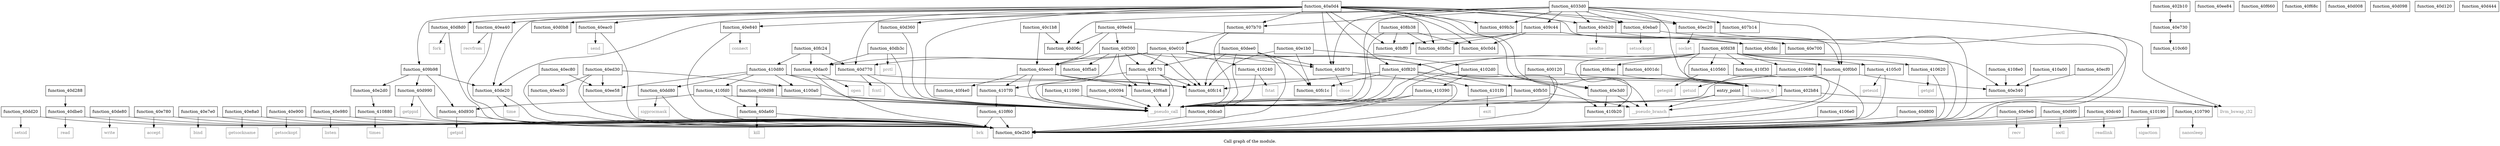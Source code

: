 digraph "Call graph of the module." {
  label="Call graph of the module.";
  node [shape=record];

  Node_function_40d990 [label="{function_40d990}"];
  Node_function_40dd20 [label="{function_40dd20}"];
  Node_function_40dd80 [label="{function_40dd80}"];
  Node_function_40de20 [label="{function_40de20}"];
  Node_function_40eac0 [label="{function_40eac0}"];
  Node_function_40de80 [label="{function_40de80}"];
  Node_function_40dee0 [label="{function_40dee0}"];
  Node_function_40eba0 [label="{function_40eba0}"];
  Node_function_40e340 [label="{function_40e340}"];
  Node_function_40ec20 [label="{function_40ec20}"];
  Node_function_40e3d0 [label="{function_40e3d0}"];
  Node_function_40d8d0 [label="{function_40d8d0}"];
  Node_function_40fc14 [label="{function_40fc14}"];
  Node_function_40d870 [label="{function_40d870}"];
  Node_function_40d930 [label="{function_40d930}"];
  Node_function_40ec80 [label="{function_40ec80}"];
  Node_function_40e700 [label="{function_40e700}"];
  Node_function_40ecf0 [label="{function_40ecf0}"];
  Node_function_40fb50 [label="{function_40fb50}"];
  Node_function_40e730 [label="{function_40e730}"];
  Node_function_40ed30 [label="{function_40ed30}"];
  Node_function_40f6a8 [label="{function_40f6a8}"];
  Node_function_40e780 [label="{function_40e780}"];
  Node_function_40ee30 [label="{function_40ee30}"];
  Node_function_40ee58 [label="{function_40ee58}"];
  Node_function_40e7e0 [label="{function_40e7e0}"];
  Node_function_40ee84 [label="{function_40ee84}"];
  Node_function_40eec0 [label="{function_40eec0}"];
  Node_function_40e840 [label="{function_40e840}"];
  Node_function_40f0b0 [label="{function_40f0b0}"];
  Node_function_40e8a0 [label="{function_40e8a0}"];
  Node_function_40f170 [label="{function_40f170}"];
  Node_function_40f300 [label="{function_40f300}"];
  Node_function_40e900 [label="{function_40e900}"];
  Node_function_40f4e0 [label="{function_40f4e0}"];
  Node_function_40e980 [label="{function_40e980}"];
  Node_function_40f5a0 [label="{function_40f5a0}"];
  Node_function_40e9e0 [label="{function_40e9e0}"];
  Node_function_40e010 [label="{function_40e010}"];
  Node_function_40fc1c [label="{function_40fc1c}"];
  Node_function_40e1b0 [label="{function_40e1b0}"];
  Node_function_40e2b0 [label="{function_40e2b0}"];
  Node_function_40eb20 [label="{function_40eb20}"];
  Node_function_40d9f0 [label="{function_40d9f0}"];
  Node_function_40da60 [label="{function_40da60}"];
  Node_function_40dac0 [label="{function_40dac0}"];
  Node_function_40f820 [label="{function_40f820}"];
  Node_function_40db3c [label="{function_40db3c}"];
  Node_function_40dbe0 [label="{function_40dbe0}"];
  Node_function_40dc40 [label="{function_40dc40}"];
  Node_function_40dca0 [label="{function_40dca0}"];
  Node_function_40e2d0 [label="{function_40e2d0}"];
  Node_function_40f660 [label="{function_40f660}"];
  Node_function_40ea40 [label="{function_40ea40}"];
  Node_function_4101f0 [label="{function_4101f0}"];
  Node_function_410240 [label="{function_410240}"];
  Node_function_4102d0 [label="{function_4102d0}"];
  Node_function_410390 [label="{function_410390}"];
  Node_function_410560 [label="{function_410560}"];
  Node_function_4105c0 [label="{function_4105c0}"];
  Node_function_410620 [label="{function_410620}"];
  Node_function_4100a0 [label="{function_4100a0}"];
  Node_function_410190 [label="{function_410190}"];
  Node_function_40fcac [label="{function_40fcac}"];
  Node_function_40fc24 [label="{function_40fc24}"];
  Node_function_40fd38 [label="{function_40fd38}"];
  Node_times [color="gray50", fontcolor="gray50", label="{times}"];
  Node_brk [color="gray50", fontcolor="gray50", label="{brk}"];
  Node_llvm_bswap_i32 [color="gray50", fontcolor="gray50", label="{llvm_bswap_i32}"];
  Node_function_410680 [label="{function_410680}"];
  Node_function_4106e0 [label="{function_4106e0}"];
  Node_function_410790 [label="{function_410790}"];
  Node_function_4107f0 [label="{function_4107f0}"];
  Node_function_410880 [label="{function_410880}"];
  Node_function_4108e0 [label="{function_4108e0}"];
  Node_function_410a00 [label="{function_410a00}"];
  Node_function_410b20 [label="{function_410b20}"];
  Node_function_410c60 [label="{function_410c60}"];
  Node_function_410d80 [label="{function_410d80}"];
  Node_function_410f30 [label="{function_410f30}"];
  Node_function_410f60 [label="{function_410f60}"];
  Node_function_410fd0 [label="{function_410fd0}"];
  Node_function_411090 [label="{function_411090}"];
  Node_unknown_0 [color="gray50", fontcolor="gray50", label="{unknown_0}"];
  Node_fcntl [color="gray50", fontcolor="gray50", label="{fcntl}"];
  Node_close [color="gray50", fontcolor="gray50", label="{close}"];
  Node_fork [color="gray50", fontcolor="gray50", label="{fork}"];
  Node_getpid [color="gray50", fontcolor="gray50", label="{getpid}"];
  Node_getppid [color="gray50", fontcolor="gray50", label="{getppid}"];
  Node_ioctl [color="gray50", fontcolor="gray50", label="{ioctl}"];
  Node_kill [color="gray50", fontcolor="gray50", label="{kill}"];
  Node_open [color="gray50", fontcolor="gray50", label="{open}"];
  Node_prctl [color="gray50", fontcolor="gray50", label="{prctl}"];
  Node_read [color="gray50", fontcolor="gray50", label="{read}"];
  Node_readlink [color="gray50", fontcolor="gray50", label="{readlink}"];
  Node_setsid [color="gray50", fontcolor="gray50", label="{setsid}"];
  Node_sigprocmask [color="gray50", fontcolor="gray50", label="{sigprocmask}"];
  Node_time [color="gray50", fontcolor="gray50", label="{time}"];
  Node_write [color="gray50", fontcolor="gray50", label="{write}"];
  Node_accept [color="gray50", fontcolor="gray50", label="{accept}"];
  Node_bind [color="gray50", fontcolor="gray50", label="{bind}"];
  Node_connect [color="gray50", fontcolor="gray50", label="{connect}"];
  Node_getsockname [color="gray50", fontcolor="gray50", label="{getsockname}"];
  Node_getsockopt [color="gray50", fontcolor="gray50", label="{getsockopt}"];
  Node_listen [color="gray50", fontcolor="gray50", label="{listen}"];
  Node_recv [color="gray50", fontcolor="gray50", label="{recv}"];
  Node_recvfrom [color="gray50", fontcolor="gray50", label="{recvfrom}"];
  Node_send [color="gray50", fontcolor="gray50", label="{send}"];
  Node_sendto [color="gray50", fontcolor="gray50", label="{sendto}"];
  Node_setsockopt [color="gray50", fontcolor="gray50", label="{setsockopt}"];
  Node_socket [color="gray50", fontcolor="gray50", label="{socket}"];
  Node_sigaction [color="gray50", fontcolor="gray50", label="{sigaction}"];
  Node_exit [color="gray50", fontcolor="gray50", label="{exit}"];
  Node_fstat [color="gray50", fontcolor="gray50", label="{fstat}"];
  Node_getegid [color="gray50", fontcolor="gray50", label="{getegid}"];
  Node_geteuid [color="gray50", fontcolor="gray50", label="{geteuid}"];
  Node_getgid [color="gray50", fontcolor="gray50", label="{getgid}"];
  Node_getuid [color="gray50", fontcolor="gray50", label="{getuid}"];
  Node_nanosleep [color="gray50", fontcolor="gray50", label="{nanosleep}"];
  Node___pseudo_call [color="gray50", fontcolor="gray50", label="{__pseudo_call}"];
  Node___pseudo_branch [color="gray50", fontcolor="gray50", label="{__pseudo_branch}"];
  Node_function_400094 [label="{function_400094}"];
  Node_function_400120 [label="{function_400120}"];
  Node_function_4001dc [label="{function_4001dc}"];
  Node_entry_point [label="{entry_point}"];
  Node_function_402b10 [label="{function_402b10}"];
  Node_function_402b84 [label="{function_402b84}"];
  Node_function_4033d0 [label="{function_4033d0}"];
  Node_function_40a0d4 [label="{function_40a0d4}"];
  Node_function_407b14 [label="{function_407b14}"];
  Node_function_407b70 [label="{function_407b70}"];
  Node_function_408b38 [label="{function_408b38}"];
  Node_function_409b3c [label="{function_409b3c}"];
  Node_function_409b98 [label="{function_409b98}"];
  Node_function_409c44 [label="{function_409c44}"];
  Node_function_409d98 [label="{function_409d98}"];
  Node_function_409ed4 [label="{function_409ed4}"];
  Node_function_40f68c [label="{function_40f68c}"];
  Node_function_40bfbc [label="{function_40bfbc}"];
  Node_function_40bff0 [label="{function_40bff0}"];
  Node_function_40c0d4 [label="{function_40c0d4}"];
  Node_function_40c1b8 [label="{function_40c1b8}"];
  Node_function_40cfdc [label="{function_40cfdc}"];
  Node_function_40d008 [label="{function_40d008}"];
  Node_function_40d06c [label="{function_40d06c}"];
  Node_function_40d098 [label="{function_40d098}"];
  Node_function_40d0b8 [label="{function_40d0b8}"];
  Node_function_40d120 [label="{function_40d120}"];
  Node_function_40d288 [label="{function_40d288}"];
  Node_function_40d360 [label="{function_40d360}"];
  Node_function_40d444 [label="{function_40d444}"];
  Node_function_40d770 [label="{function_40d770}"];
  Node_function_40d800 [label="{function_40d800}"];
  Node_function_40d990 -> Node_function_40e2b0;
  Node_function_40d990 -> Node_getppid;
  Node_function_40dd20 -> Node_function_40e2b0;
  Node_function_40dd20 -> Node_setsid;
  Node_function_40dd80 -> Node_function_40e2b0;
  Node_function_40dd80 -> Node_sigprocmask;
  Node_function_40de20 -> Node_function_40e2b0;
  Node_function_40de20 -> Node_time;
  Node_function_40eac0 -> Node_function_40e2b0;
  Node_function_40eac0 -> Node_send;
  Node_function_40de80 -> Node_function_40e2b0;
  Node_function_40de80 -> Node_write;
  Node_function_40dee0 -> Node_function_40fc14;
  Node_function_40dee0 -> Node_function_40d870;
  Node_function_40dee0 -> Node_function_40f170;
  Node_function_40dee0 -> Node_function_40fc1c;
  Node_function_40dee0 -> Node_function_40e2b0;
  Node_function_40dee0 -> Node___pseudo_call;
  Node_function_40eba0 -> Node_function_40e2b0;
  Node_function_40eba0 -> Node_setsockopt;
  Node_function_40ec20 -> Node_function_40e2b0;
  Node_function_40ec20 -> Node_socket;
  Node_function_40e3d0 -> Node_function_410b20;
  Node_function_40e3d0 -> Node___pseudo_branch;
  Node_function_40d8d0 -> Node_function_40e2b0;
  Node_function_40d8d0 -> Node_fork;
  Node_function_40d870 -> Node_function_40e2b0;
  Node_function_40d870 -> Node_close;
  Node_function_40d930 -> Node_function_40e2b0;
  Node_function_40d930 -> Node_getpid;
  Node_function_40ec80 -> Node_function_40ee58;
  Node_function_40ec80 -> Node_function_40e2b0;
  Node_function_40ecf0 -> Node_function_40e340;
  Node_function_40fb50 -> Node___pseudo_call;
  Node_function_40fb50 -> Node___pseudo_branch;
  Node_function_40e730 -> Node_function_410c60;
  Node_function_40ed30 -> Node_function_40ee30;
  Node_function_40ed30 -> Node_function_40ee58;
  Node_function_40ed30 -> Node_function_40e2b0;
  Node_function_40ed30 -> Node_function_4100a0;
  Node_function_40f6a8 -> Node___pseudo_call;
  Node_function_40e780 -> Node_function_40e2b0;
  Node_function_40e780 -> Node_accept;
  Node_function_40e7e0 -> Node_function_40e2b0;
  Node_function_40e7e0 -> Node_bind;
  Node_function_40eec0 -> Node_function_40fc14;
  Node_function_40eec0 -> Node_function_40f6a8;
  Node_function_40eec0 -> Node_function_40f4e0;
  Node_function_40eec0 -> Node_function_4107f0;
  Node_function_40eec0 -> Node___pseudo_call;
  Node_function_40e840 -> Node_function_40e2b0;
  Node_function_40e840 -> Node_connect;
  Node_function_40f0b0 -> Node_function_40e340;
  Node_function_40f0b0 -> Node_function_40e2b0;
  Node_function_40f0b0 -> Node___pseudo_call;
  Node_function_40e8a0 -> Node_function_40e2b0;
  Node_function_40e8a0 -> Node_getsockname;
  Node_function_40f170 -> Node_function_40fc14;
  Node_function_40f170 -> Node_function_40f6a8;
  Node_function_40f170 -> Node_function_4107f0;
  Node_function_40f170 -> Node___pseudo_call;
  Node_function_40f300 -> Node_function_40fc14;
  Node_function_40f300 -> Node_function_40f6a8;
  Node_function_40f300 -> Node_function_40eec0;
  Node_function_40f300 -> Node_function_40f170;
  Node_function_40f300 -> Node_function_40f5a0;
  Node_function_40f300 -> Node_function_410b20;
  Node_function_40f300 -> Node___pseudo_call;
  Node_function_40e900 -> Node_function_40e2b0;
  Node_function_40e900 -> Node_getsockopt;
  Node_function_40e980 -> Node_function_40e2b0;
  Node_function_40e980 -> Node_listen;
  Node_function_40e9e0 -> Node_function_40e2b0;
  Node_function_40e9e0 -> Node_recv;
  Node_function_40e010 -> Node_function_40fc14;
  Node_function_40e010 -> Node_function_40d870;
  Node_function_40e010 -> Node_function_40eec0;
  Node_function_40e010 -> Node_function_40f0b0;
  Node_function_40e010 -> Node_function_40f170;
  Node_function_40e010 -> Node_function_40e2b0;
  Node_function_40e010 -> Node_function_40dac0;
  Node_function_40e010 -> Node_function_410240;
  Node_function_40e010 -> Node_function_40d770;
  Node_function_40e1b0 -> Node_function_40fc14;
  Node_function_40e1b0 -> Node_function_40fc1c;
  Node_function_40e1b0 -> Node_function_4102d0;
  Node_function_40eb20 -> Node_function_40e2b0;
  Node_function_40eb20 -> Node_sendto;
  Node_function_40d9f0 -> Node_function_40e2b0;
  Node_function_40d9f0 -> Node_ioctl;
  Node_function_40da60 -> Node_function_40e2b0;
  Node_function_40da60 -> Node_kill;
  Node_function_40dac0 -> Node_function_40e2b0;
  Node_function_40dac0 -> Node_open;
  Node_function_40f820 -> Node_function_40fc14;
  Node_function_40f820 -> Node_function_40fb50;
  Node_function_40f820 -> Node_function_40fc1c;
  Node_function_40f820 -> Node_function_4101f0;
  Node_function_40f820 -> Node_unknown_0;
  Node_function_40f820 -> Node___pseudo_call;
  Node_function_40db3c -> Node_function_40dac0;
  Node_function_40db3c -> Node_prctl;
  Node_function_40db3c -> Node___pseudo_call;
  Node_function_40dbe0 -> Node_function_40e2b0;
  Node_function_40dbe0 -> Node_read;
  Node_function_40dc40 -> Node_function_40e2b0;
  Node_function_40dc40 -> Node_readlink;
  Node_function_40dca0 -> Node_function_40e2b0;
  Node_function_40e2d0 -> Node_function_410880;
  Node_function_40ea40 -> Node_function_40e2b0;
  Node_function_40ea40 -> Node_recvfrom;
  Node_function_4101f0 -> Node_exit;
  Node_function_410240 -> Node_fstat;
  Node_function_410240 -> Node___pseudo_call;
  Node_function_4102d0 -> Node_function_40e3d0;
  Node_function_4102d0 -> Node_function_410390;
  Node_function_4102d0 -> Node___pseudo_call;
  Node_function_410390 -> Node_function_40e2b0;
  Node_function_410390 -> Node___pseudo_call;
  Node_function_410560 -> Node_function_40e2b0;
  Node_function_410560 -> Node_getegid;
  Node_function_4105c0 -> Node_function_40e2b0;
  Node_function_4105c0 -> Node_geteuid;
  Node_function_410620 -> Node_function_40e2b0;
  Node_function_410620 -> Node_getgid;
  Node_function_4100a0 -> Node___pseudo_call;
  Node_function_410190 -> Node_function_40e2b0;
  Node_function_410190 -> Node_sigaction;
  Node_function_40fcac -> Node_unknown_0;
  Node_function_40fc24 -> Node_function_40dac0;
  Node_function_40fc24 -> Node_function_410d80;
  Node_function_40fc24 -> Node_function_40d770;
  Node_function_40fd38 -> Node_function_40e340;
  Node_function_40fd38 -> Node_function_40e2b0;
  Node_function_40fd38 -> Node_function_40f820;
  Node_function_40fd38 -> Node_function_410560;
  Node_function_40fd38 -> Node_function_4105c0;
  Node_function_40fd38 -> Node_function_410620;
  Node_function_40fd38 -> Node_function_40fcac;
  Node_function_40fd38 -> Node_function_410680;
  Node_function_40fd38 -> Node_function_410b20;
  Node_function_40fd38 -> Node_function_410f30;
  Node_function_40fd38 -> Node_unknown_0;
  Node_function_40fd38 -> Node___pseudo_call;
  Node_function_410680 -> Node_function_40e2b0;
  Node_function_410680 -> Node_getuid;
  Node_function_4106e0 -> Node_function_40e2b0;
  Node_function_410790 -> Node_function_40e2b0;
  Node_function_410790 -> Node_nanosleep;
  Node_function_4107f0 -> Node_function_410f60;
  Node_function_4107f0 -> Node___pseudo_call;
  Node_function_410880 -> Node_function_40e2b0;
  Node_function_410880 -> Node_times;
  Node_function_4108e0 -> Node_function_40e340;
  Node_function_410a00 -> Node_function_40e340;
  Node_function_410d80 -> Node_function_40dd80;
  Node_function_410d80 -> Node_function_40fc14;
  Node_function_410d80 -> Node_function_40ee58;
  Node_function_410d80 -> Node_function_4100a0;
  Node_function_410d80 -> Node_function_410fd0;
  Node_function_410d80 -> Node___pseudo_call;
  Node_function_410f60 -> Node_function_40e2b0;
  Node_function_410f60 -> Node_brk;
  Node_function_410fd0 -> Node_function_40d930;
  Node_function_410fd0 -> Node_function_40da60;
  Node_function_410fd0 -> Node___pseudo_call;
  Node_function_411090 -> Node___pseudo_call;
  Node_function_400094 -> Node___pseudo_call;
  Node_function_400120 -> Node_unknown_0;
  Node_function_400120 -> Node___pseudo_call;
  Node_function_4001dc -> Node_unknown_0;
  Node_entry_point -> Node_llvm_bswap_i32;
  Node_entry_point -> Node___pseudo_call;
  Node_entry_point -> Node___pseudo_branch;
  Node_function_402b10 -> Node_function_40e730;
  Node_function_402b84 -> Node_llvm_bswap_i32;
  Node_function_402b84 -> Node___pseudo_call;
  Node_function_402b84 -> Node___pseudo_branch;
  Node_function_4033d0 -> Node_function_40de20;
  Node_function_4033d0 -> Node_function_40eba0;
  Node_function_4033d0 -> Node_function_40ec20;
  Node_function_4033d0 -> Node_function_40d870;
  Node_function_4033d0 -> Node_function_40f0b0;
  Node_function_4033d0 -> Node_function_40eb20;
  Node_function_4033d0 -> Node_llvm_bswap_i32;
  Node_function_4033d0 -> Node___pseudo_call;
  Node_function_4033d0 -> Node_function_402b84;
  Node_function_4033d0 -> Node_function_407b14;
  Node_function_4033d0 -> Node_function_407b70;
  Node_function_4033d0 -> Node_function_409b3c;
  Node_function_4033d0 -> Node_function_409c44;
  Node_function_4033d0 -> Node_function_40d06c;
  Node_function_40a0d4 -> Node_function_40de20;
  Node_function_40a0d4 -> Node_function_40eac0;
  Node_function_40a0d4 -> Node_function_40eba0;
  Node_function_40a0d4 -> Node_function_40ec20;
  Node_function_40a0d4 -> Node_function_40e3d0;
  Node_function_40a0d4 -> Node_function_40d8d0;
  Node_function_40a0d4 -> Node_function_40d870;
  Node_function_40a0d4 -> Node_function_40e840;
  Node_function_40a0d4 -> Node_function_40f0b0;
  Node_function_40a0d4 -> Node_function_40eb20;
  Node_function_40a0d4 -> Node_function_40f820;
  Node_function_40a0d4 -> Node_function_40ea40;
  Node_function_40a0d4 -> Node___pseudo_call;
  Node_function_40a0d4 -> Node___pseudo_branch;
  Node_function_40a0d4 -> Node_function_407b70;
  Node_function_40a0d4 -> Node_function_409b3c;
  Node_function_40a0d4 -> Node_function_409b98;
  Node_function_40a0d4 -> Node_function_40bfbc;
  Node_function_40a0d4 -> Node_function_40bff0;
  Node_function_40a0d4 -> Node_function_40c0d4;
  Node_function_40a0d4 -> Node_function_40d0b8;
  Node_function_40a0d4 -> Node_function_40d360;
  Node_function_40a0d4 -> Node_function_40d770;
  Node_function_407b70 -> Node_function_40e010;
  Node_function_407b70 -> Node___pseudo_call;
  Node_function_408b38 -> Node___pseudo_call;
  Node_function_408b38 -> Node_function_40bfbc;
  Node_function_408b38 -> Node_function_40bff0;
  Node_function_408b38 -> Node_function_40c0d4;
  Node_function_409b98 -> Node_function_40d990;
  Node_function_409b98 -> Node_function_40de20;
  Node_function_409b98 -> Node_function_40d930;
  Node_function_409b98 -> Node_function_40e2d0;
  Node_function_409c44 -> Node_function_40e700;
  Node_function_409c44 -> Node_function_40bfbc;
  Node_function_409c44 -> Node_function_40bff0;
  Node_function_409c44 -> Node_function_40c0d4;
  Node_function_409c44 -> Node_function_40cfdc;
  Node_function_409d98 -> Node_function_40da60;
  Node_function_409d98 -> Node___pseudo_call;
  Node_function_409ed4 -> Node_function_40eec0;
  Node_function_409ed4 -> Node_function_40f300;
  Node_function_409ed4 -> Node_function_40cfdc;
  Node_function_409ed4 -> Node_function_40d06c;
  Node_function_40c1b8 -> Node_function_40eec0;
  Node_function_40c1b8 -> Node_function_40d06c;
  Node_function_40d288 -> Node_function_40dbe0;
  Node_function_40d360 -> Node___pseudo_call;
  Node_function_40d770 -> Node_unknown_0;
  Node_function_40d770 -> Node_fcntl;
  Node_function_40d770 -> Node___pseudo_call;
  Node_function_40d800 -> Node_function_40e2b0;
}
